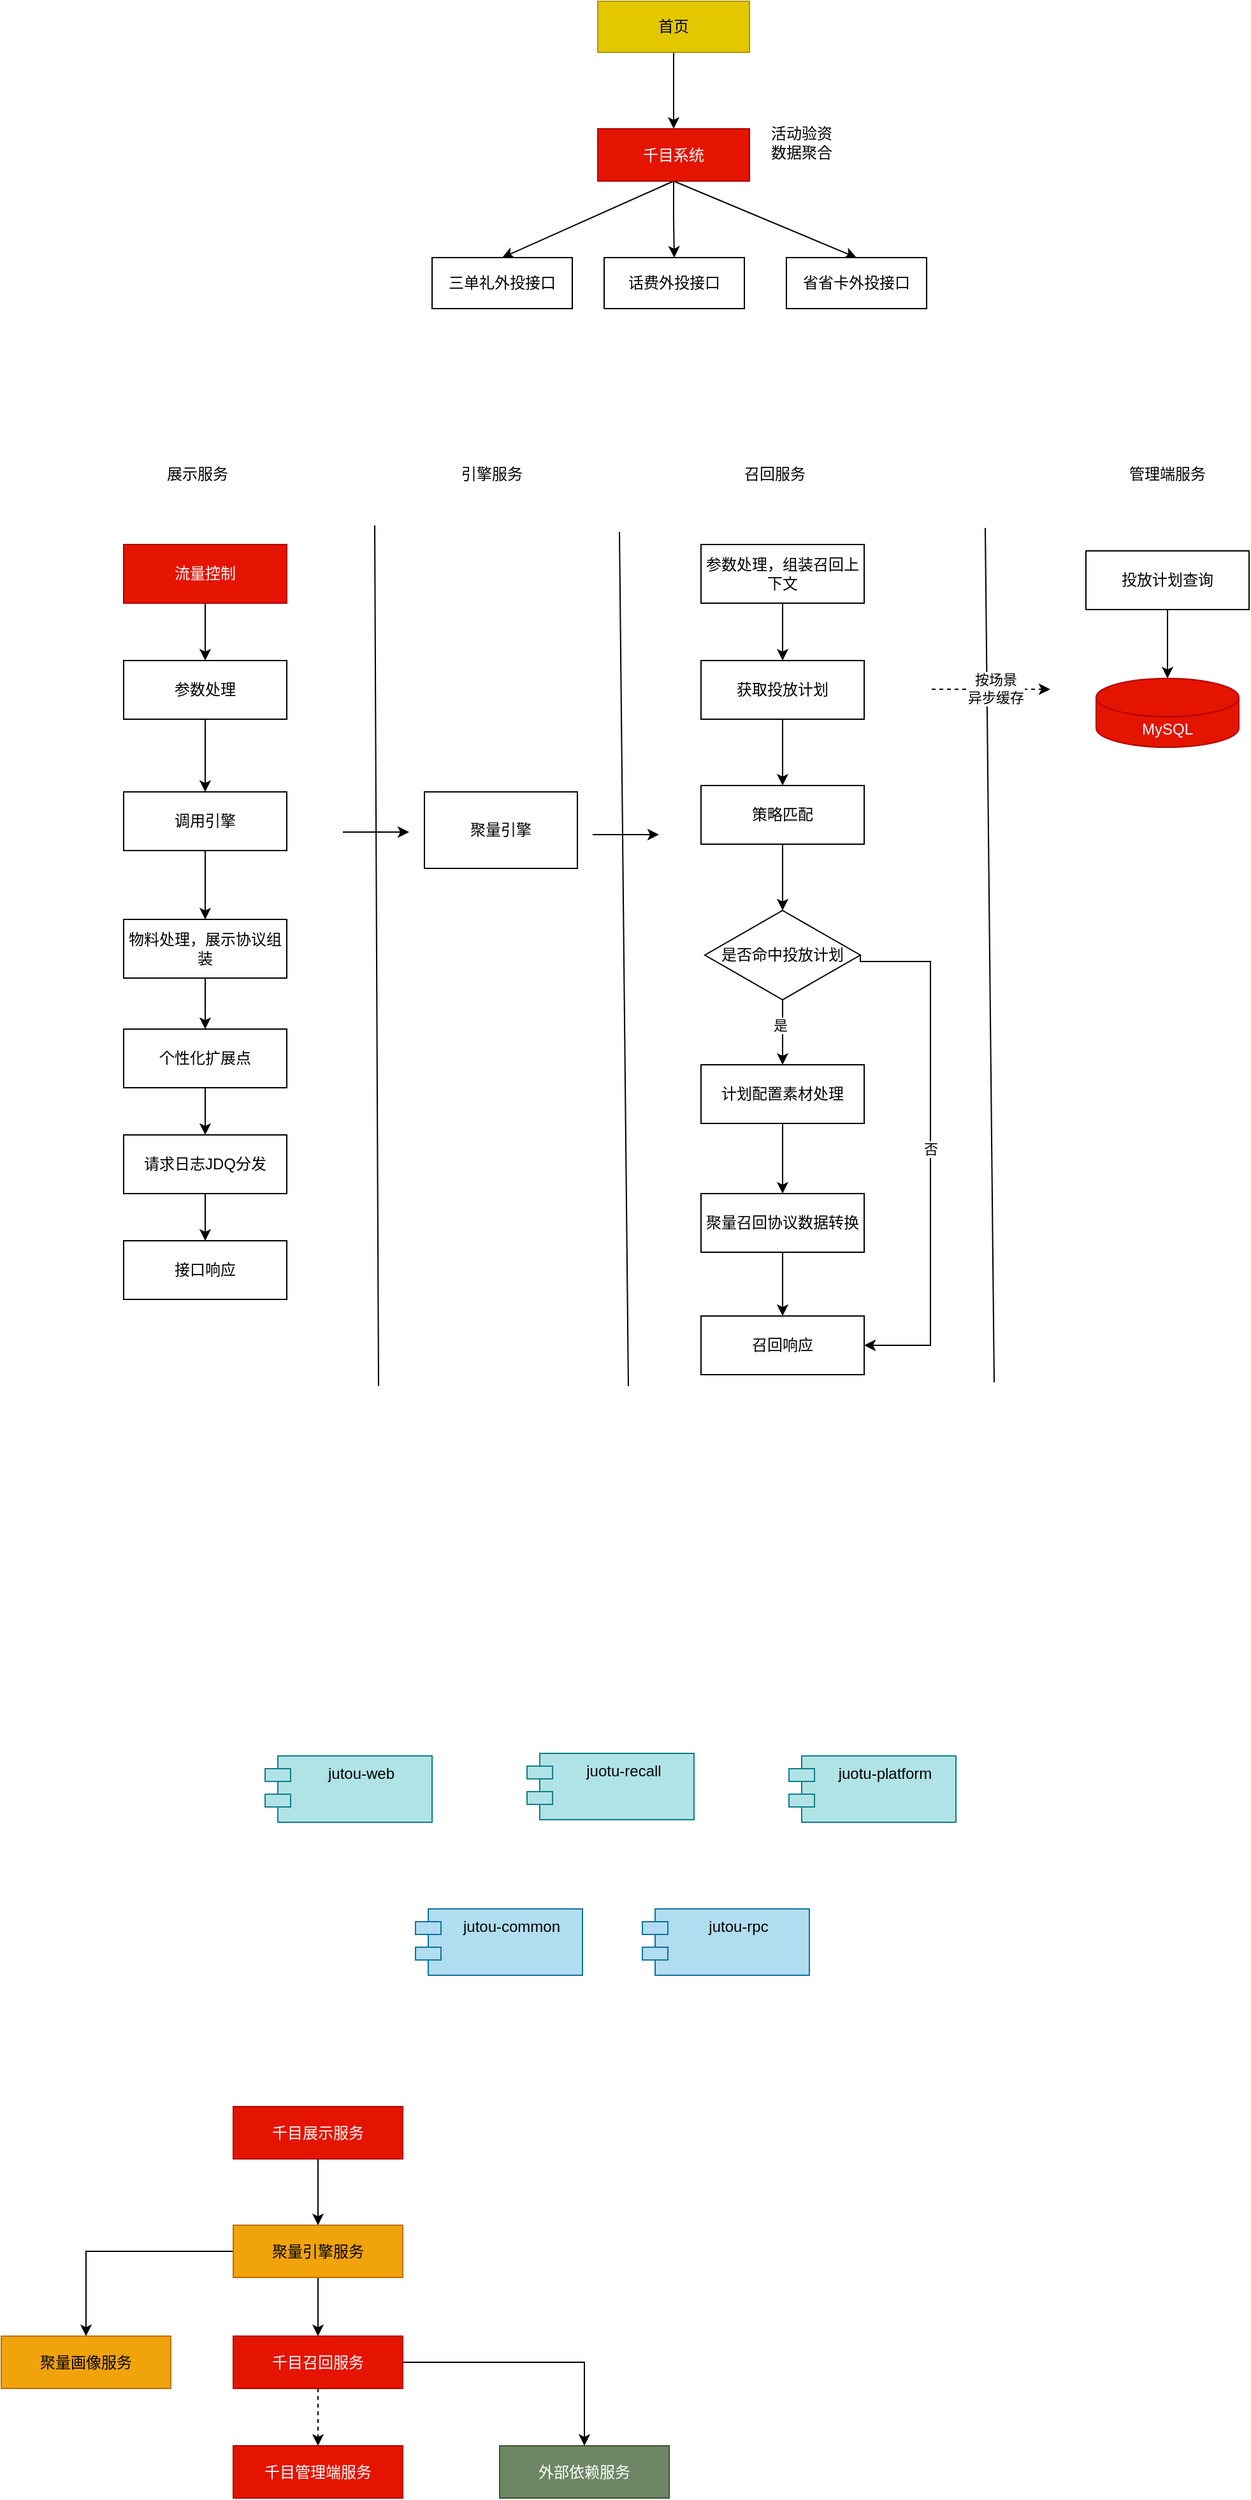 <mxfile version="21.1.4" type="github">
  <diagram name="第 1 页" id="cTXhzEJ9n4TDVEFNR6YO">
    <mxGraphModel dx="1306" dy="798" grid="0" gridSize="10" guides="1" tooltips="1" connect="1" arrows="1" fold="1" page="1" pageScale="1" pageWidth="827" pageHeight="1169" math="0" shadow="0">
      <root>
        <mxCell id="0" />
        <mxCell id="1" parent="0" />
        <mxCell id="Xtmy36vnMTvoriy4tiQI-6" value="" style="edgeStyle=orthogonalEdgeStyle;rounded=0;orthogonalLoop=1;jettySize=auto;html=1;" parent="1" source="Xtmy36vnMTvoriy4tiQI-1" target="Xtmy36vnMTvoriy4tiQI-2" edge="1">
          <mxGeometry relative="1" as="geometry" />
        </mxCell>
        <mxCell id="Xtmy36vnMTvoriy4tiQI-1" value="首页" style="rounded=0;whiteSpace=wrap;html=1;fillColor=#e3c800;strokeColor=#B09500;fontColor=#000000;" parent="1" vertex="1">
          <mxGeometry x="645" y="322" width="119" height="40" as="geometry" />
        </mxCell>
        <mxCell id="Xtmy36vnMTvoriy4tiQI-7" value="" style="edgeStyle=orthogonalEdgeStyle;rounded=0;orthogonalLoop=1;jettySize=auto;html=1;" parent="1" source="Xtmy36vnMTvoriy4tiQI-2" target="Xtmy36vnMTvoriy4tiQI-4" edge="1">
          <mxGeometry relative="1" as="geometry" />
        </mxCell>
        <mxCell id="Xtmy36vnMTvoriy4tiQI-8" style="rounded=0;orthogonalLoop=1;jettySize=auto;html=1;exitX=0.5;exitY=1;exitDx=0;exitDy=0;entryX=0.5;entryY=0;entryDx=0;entryDy=0;" parent="1" source="Xtmy36vnMTvoriy4tiQI-2" target="Xtmy36vnMTvoriy4tiQI-3" edge="1">
          <mxGeometry relative="1" as="geometry" />
        </mxCell>
        <mxCell id="Xtmy36vnMTvoriy4tiQI-9" style="rounded=0;orthogonalLoop=1;jettySize=auto;html=1;exitX=0.5;exitY=1;exitDx=0;exitDy=0;entryX=0.5;entryY=0;entryDx=0;entryDy=0;" parent="1" source="Xtmy36vnMTvoriy4tiQI-2" target="Xtmy36vnMTvoriy4tiQI-5" edge="1">
          <mxGeometry relative="1" as="geometry" />
        </mxCell>
        <mxCell id="Xtmy36vnMTvoriy4tiQI-2" value="千目系统" style="rounded=0;whiteSpace=wrap;html=1;fillColor=#e51400;strokeColor=#B20000;fontColor=#ffffff;" parent="1" vertex="1">
          <mxGeometry x="645" y="422" width="119" height="41" as="geometry" />
        </mxCell>
        <mxCell id="Xtmy36vnMTvoriy4tiQI-3" value="三单礼外投接口" style="rounded=0;whiteSpace=wrap;html=1;" parent="1" vertex="1">
          <mxGeometry x="515" y="523" width="110" height="40" as="geometry" />
        </mxCell>
        <mxCell id="Xtmy36vnMTvoriy4tiQI-4" value="话费外投接口" style="rounded=0;whiteSpace=wrap;html=1;" parent="1" vertex="1">
          <mxGeometry x="650" y="523" width="110" height="40" as="geometry" />
        </mxCell>
        <mxCell id="Xtmy36vnMTvoriy4tiQI-5" value="省省卡外投接口" style="rounded=0;whiteSpace=wrap;html=1;" parent="1" vertex="1">
          <mxGeometry x="793" y="523" width="110" height="40" as="geometry" />
        </mxCell>
        <mxCell id="Xtmy36vnMTvoriy4tiQI-10" value="活动验资&lt;br&gt;数据聚合" style="text;html=1;strokeColor=none;fillColor=none;align=center;verticalAlign=middle;whiteSpace=wrap;rounded=0;" parent="1" vertex="1">
          <mxGeometry x="775" y="418" width="60" height="30" as="geometry" />
        </mxCell>
        <mxCell id="Xtmy36vnMTvoriy4tiQI-16" value="" style="edgeStyle=orthogonalEdgeStyle;rounded=0;orthogonalLoop=1;jettySize=auto;html=1;" parent="1" source="Xtmy36vnMTvoriy4tiQI-12" target="Xtmy36vnMTvoriy4tiQI-13" edge="1">
          <mxGeometry relative="1" as="geometry" />
        </mxCell>
        <mxCell id="Xtmy36vnMTvoriy4tiQI-12" value="参数处理，组装召回上下文" style="rounded=0;whiteSpace=wrap;html=1;" parent="1" vertex="1">
          <mxGeometry x="726" y="748" width="128" height="46" as="geometry" />
        </mxCell>
        <mxCell id="Xtmy36vnMTvoriy4tiQI-18" value="" style="edgeStyle=orthogonalEdgeStyle;rounded=0;orthogonalLoop=1;jettySize=auto;html=1;" parent="1" source="Xtmy36vnMTvoriy4tiQI-13" target="Xtmy36vnMTvoriy4tiQI-17" edge="1">
          <mxGeometry relative="1" as="geometry" />
        </mxCell>
        <mxCell id="Xtmy36vnMTvoriy4tiQI-13" value="获取投放计划" style="rounded=0;whiteSpace=wrap;html=1;" parent="1" vertex="1">
          <mxGeometry x="726" y="839" width="128" height="46" as="geometry" />
        </mxCell>
        <mxCell id="Xtmy36vnMTvoriy4tiQI-14" value="" style="endArrow=none;html=1;rounded=0;" parent="1" edge="1">
          <mxGeometry width="50" height="50" relative="1" as="geometry">
            <mxPoint x="669" y="1408" as="sourcePoint" />
            <mxPoint x="662" y="738" as="targetPoint" />
          </mxGeometry>
        </mxCell>
        <mxCell id="Xtmy36vnMTvoriy4tiQI-15" value="" style="endArrow=none;html=1;rounded=0;" parent="1" edge="1">
          <mxGeometry width="50" height="50" relative="1" as="geometry">
            <mxPoint x="473" y="1408" as="sourcePoint" />
            <mxPoint x="470" y="733" as="targetPoint" />
          </mxGeometry>
        </mxCell>
        <mxCell id="Xtmy36vnMTvoriy4tiQI-53" value="" style="edgeStyle=orthogonalEdgeStyle;rounded=0;orthogonalLoop=1;jettySize=auto;html=1;" parent="1" source="Xtmy36vnMTvoriy4tiQI-17" target="Xtmy36vnMTvoriy4tiQI-52" edge="1">
          <mxGeometry relative="1" as="geometry" />
        </mxCell>
        <mxCell id="Xtmy36vnMTvoriy4tiQI-17" value="策略匹配" style="rounded=0;whiteSpace=wrap;html=1;" parent="1" vertex="1">
          <mxGeometry x="726" y="937" width="128" height="46" as="geometry" />
        </mxCell>
        <mxCell id="Xtmy36vnMTvoriy4tiQI-19" value="" style="edgeStyle=orthogonalEdgeStyle;rounded=0;orthogonalLoop=1;jettySize=auto;html=1;" parent="1" source="Xtmy36vnMTvoriy4tiQI-20" target="Xtmy36vnMTvoriy4tiQI-22" edge="1">
          <mxGeometry relative="1" as="geometry" />
        </mxCell>
        <mxCell id="Xtmy36vnMTvoriy4tiQI-20" value="参数处理" style="rounded=0;whiteSpace=wrap;html=1;" parent="1" vertex="1">
          <mxGeometry x="273" y="839" width="128" height="46" as="geometry" />
        </mxCell>
        <mxCell id="Xtmy36vnMTvoriy4tiQI-21" value="" style="edgeStyle=orthogonalEdgeStyle;rounded=0;orthogonalLoop=1;jettySize=auto;html=1;" parent="1" source="Xtmy36vnMTvoriy4tiQI-22" target="Xtmy36vnMTvoriy4tiQI-23" edge="1">
          <mxGeometry relative="1" as="geometry" />
        </mxCell>
        <mxCell id="Xtmy36vnMTvoriy4tiQI-22" value="调用引擎" style="rounded=0;whiteSpace=wrap;html=1;" parent="1" vertex="1">
          <mxGeometry x="273" y="942" width="128" height="46" as="geometry" />
        </mxCell>
        <mxCell id="Xtmy36vnMTvoriy4tiQI-31" value="" style="edgeStyle=orthogonalEdgeStyle;rounded=0;orthogonalLoop=1;jettySize=auto;html=1;" parent="1" source="Xtmy36vnMTvoriy4tiQI-23" target="Xtmy36vnMTvoriy4tiQI-30" edge="1">
          <mxGeometry relative="1" as="geometry" />
        </mxCell>
        <mxCell id="Xtmy36vnMTvoriy4tiQI-23" value="物料处理，展示协议组装" style="rounded=0;whiteSpace=wrap;html=1;" parent="1" vertex="1">
          <mxGeometry x="273" y="1042" width="128" height="46" as="geometry" />
        </mxCell>
        <mxCell id="Xtmy36vnMTvoriy4tiQI-24" value="聚量引擎" style="rounded=0;whiteSpace=wrap;html=1;" parent="1" vertex="1">
          <mxGeometry x="509" y="942" width="120" height="60" as="geometry" />
        </mxCell>
        <mxCell id="Xtmy36vnMTvoriy4tiQI-25" value="" style="endArrow=classic;html=1;rounded=0;" parent="1" edge="1">
          <mxGeometry width="50" height="50" relative="1" as="geometry">
            <mxPoint x="445" y="973.5" as="sourcePoint" />
            <mxPoint x="497" y="973.5" as="targetPoint" />
          </mxGeometry>
        </mxCell>
        <mxCell id="Xtmy36vnMTvoriy4tiQI-26" value="" style="endArrow=classic;html=1;rounded=0;" parent="1" edge="1">
          <mxGeometry width="50" height="50" relative="1" as="geometry">
            <mxPoint x="641" y="975.5" as="sourcePoint" />
            <mxPoint x="693" y="975.5" as="targetPoint" />
          </mxGeometry>
        </mxCell>
        <mxCell id="Xtmy36vnMTvoriy4tiQI-29" value="" style="edgeStyle=orthogonalEdgeStyle;rounded=0;orthogonalLoop=1;jettySize=auto;html=1;" parent="1" source="Xtmy36vnMTvoriy4tiQI-28" target="Xtmy36vnMTvoriy4tiQI-20" edge="1">
          <mxGeometry relative="1" as="geometry" />
        </mxCell>
        <mxCell id="Xtmy36vnMTvoriy4tiQI-28" value="流量控制" style="rounded=0;whiteSpace=wrap;html=1;fillColor=#e51400;fontColor=#ffffff;strokeColor=#B20000;" parent="1" vertex="1">
          <mxGeometry x="273" y="748" width="128" height="46" as="geometry" />
        </mxCell>
        <mxCell id="Xtmy36vnMTvoriy4tiQI-33" value="" style="edgeStyle=orthogonalEdgeStyle;rounded=0;orthogonalLoop=1;jettySize=auto;html=1;" parent="1" source="Xtmy36vnMTvoriy4tiQI-30" target="Xtmy36vnMTvoriy4tiQI-32" edge="1">
          <mxGeometry relative="1" as="geometry" />
        </mxCell>
        <mxCell id="Xtmy36vnMTvoriy4tiQI-30" value="个性化扩展点" style="rounded=0;whiteSpace=wrap;html=1;" parent="1" vertex="1">
          <mxGeometry x="273" y="1128" width="128" height="46" as="geometry" />
        </mxCell>
        <mxCell id="Xtmy36vnMTvoriy4tiQI-35" value="" style="edgeStyle=orthogonalEdgeStyle;rounded=0;orthogonalLoop=1;jettySize=auto;html=1;" parent="1" source="Xtmy36vnMTvoriy4tiQI-32" target="Xtmy36vnMTvoriy4tiQI-34" edge="1">
          <mxGeometry relative="1" as="geometry" />
        </mxCell>
        <mxCell id="Xtmy36vnMTvoriy4tiQI-32" value="请求日志JDQ分发" style="rounded=0;whiteSpace=wrap;html=1;" parent="1" vertex="1">
          <mxGeometry x="273" y="1211" width="128" height="46" as="geometry" />
        </mxCell>
        <mxCell id="Xtmy36vnMTvoriy4tiQI-34" value="接口响应" style="rounded=0;whiteSpace=wrap;html=1;" parent="1" vertex="1">
          <mxGeometry x="273" y="1294" width="128" height="46" as="geometry" />
        </mxCell>
        <mxCell id="Xtmy36vnMTvoriy4tiQI-49" value="" style="edgeStyle=orthogonalEdgeStyle;rounded=0;orthogonalLoop=1;jettySize=auto;html=1;" parent="1" source="Xtmy36vnMTvoriy4tiQI-45" target="Xtmy36vnMTvoriy4tiQI-48" edge="1">
          <mxGeometry relative="1" as="geometry" />
        </mxCell>
        <mxCell id="Xtmy36vnMTvoriy4tiQI-45" value="计划配置素材处理" style="rounded=0;whiteSpace=wrap;html=1;" parent="1" vertex="1">
          <mxGeometry x="726" y="1156" width="128" height="46" as="geometry" />
        </mxCell>
        <mxCell id="Xtmy36vnMTvoriy4tiQI-51" value="" style="edgeStyle=orthogonalEdgeStyle;rounded=0;orthogonalLoop=1;jettySize=auto;html=1;" parent="1" source="Xtmy36vnMTvoriy4tiQI-48" target="Xtmy36vnMTvoriy4tiQI-50" edge="1">
          <mxGeometry relative="1" as="geometry" />
        </mxCell>
        <mxCell id="Xtmy36vnMTvoriy4tiQI-48" value="聚量召回协议数据转换" style="rounded=0;whiteSpace=wrap;html=1;" parent="1" vertex="1">
          <mxGeometry x="726" y="1257" width="128" height="46" as="geometry" />
        </mxCell>
        <mxCell id="Xtmy36vnMTvoriy4tiQI-50" value="召回响应" style="rounded=0;whiteSpace=wrap;html=1;" parent="1" vertex="1">
          <mxGeometry x="726" y="1353" width="128" height="46" as="geometry" />
        </mxCell>
        <mxCell id="Xtmy36vnMTvoriy4tiQI-54" value="" style="edgeStyle=orthogonalEdgeStyle;rounded=0;orthogonalLoop=1;jettySize=auto;html=1;" parent="1" source="Xtmy36vnMTvoriy4tiQI-52" target="Xtmy36vnMTvoriy4tiQI-45" edge="1">
          <mxGeometry relative="1" as="geometry" />
        </mxCell>
        <mxCell id="Xtmy36vnMTvoriy4tiQI-56" value="是" style="edgeLabel;html=1;align=center;verticalAlign=middle;resizable=0;points=[];" parent="Xtmy36vnMTvoriy4tiQI-54" vertex="1" connectable="0">
          <mxGeometry x="-0.217" y="1" relative="1" as="geometry">
            <mxPoint x="-3" as="offset" />
          </mxGeometry>
        </mxCell>
        <mxCell id="Xtmy36vnMTvoriy4tiQI-55" value="否" style="edgeStyle=orthogonalEdgeStyle;rounded=0;orthogonalLoop=1;jettySize=auto;html=1;exitX=1;exitY=0.5;exitDx=0;exitDy=0;entryX=1;entryY=0.5;entryDx=0;entryDy=0;" parent="1" source="Xtmy36vnMTvoriy4tiQI-52" target="Xtmy36vnMTvoriy4tiQI-50" edge="1">
          <mxGeometry relative="1" as="geometry">
            <Array as="points">
              <mxPoint x="906" y="1075" />
              <mxPoint x="906" y="1376" />
            </Array>
          </mxGeometry>
        </mxCell>
        <mxCell id="Xtmy36vnMTvoriy4tiQI-52" value="是否命中投放计划" style="rhombus;whiteSpace=wrap;html=1;rounded=0;" parent="1" vertex="1">
          <mxGeometry x="729" y="1035" width="122" height="70" as="geometry" />
        </mxCell>
        <mxCell id="Xtmy36vnMTvoriy4tiQI-57" value="" style="endArrow=none;html=1;rounded=0;" parent="1" edge="1">
          <mxGeometry width="50" height="50" relative="1" as="geometry">
            <mxPoint x="956" y="1405" as="sourcePoint" />
            <mxPoint x="949" y="735" as="targetPoint" />
          </mxGeometry>
        </mxCell>
        <mxCell id="Xtmy36vnMTvoriy4tiQI-58" value="" style="endArrow=classic;html=1;rounded=0;dashed=1;" parent="1" edge="1">
          <mxGeometry width="50" height="50" relative="1" as="geometry">
            <mxPoint x="907" y="861.5" as="sourcePoint" />
            <mxPoint x="1000" y="861.5" as="targetPoint" />
          </mxGeometry>
        </mxCell>
        <mxCell id="Xtmy36vnMTvoriy4tiQI-59" value="按场景&lt;br&gt;异步缓存" style="edgeLabel;html=1;align=center;verticalAlign=middle;resizable=0;points=[];" parent="Xtmy36vnMTvoriy4tiQI-58" vertex="1" connectable="0">
          <mxGeometry x="0.077" y="1" relative="1" as="geometry">
            <mxPoint as="offset" />
          </mxGeometry>
        </mxCell>
        <mxCell id="Xtmy36vnMTvoriy4tiQI-62" value="" style="edgeStyle=orthogonalEdgeStyle;rounded=0;orthogonalLoop=1;jettySize=auto;html=1;" parent="1" source="Xtmy36vnMTvoriy4tiQI-60" target="Xtmy36vnMTvoriy4tiQI-61" edge="1">
          <mxGeometry relative="1" as="geometry" />
        </mxCell>
        <mxCell id="Xtmy36vnMTvoriy4tiQI-60" value="投放计划查询" style="rounded=0;whiteSpace=wrap;html=1;" parent="1" vertex="1">
          <mxGeometry x="1028" y="753" width="128" height="46" as="geometry" />
        </mxCell>
        <mxCell id="Xtmy36vnMTvoriy4tiQI-61" value="MySQL" style="shape=cylinder3;whiteSpace=wrap;html=1;boundedLbl=1;backgroundOutline=1;size=15;fillColor=#e51400;fontColor=#ffffff;strokeColor=#B20000;" parent="1" vertex="1">
          <mxGeometry x="1036" y="853" width="112" height="54" as="geometry" />
        </mxCell>
        <mxCell id="Xtmy36vnMTvoriy4tiQI-63" value="展示服务" style="text;html=1;strokeColor=none;fillColor=none;align=center;verticalAlign=middle;whiteSpace=wrap;rounded=0;" parent="1" vertex="1">
          <mxGeometry x="301" y="678" width="60" height="30" as="geometry" />
        </mxCell>
        <mxCell id="Xtmy36vnMTvoriy4tiQI-64" value="召回服务" style="text;html=1;strokeColor=none;fillColor=none;align=center;verticalAlign=middle;whiteSpace=wrap;rounded=0;" parent="1" vertex="1">
          <mxGeometry x="754" y="678" width="60" height="30" as="geometry" />
        </mxCell>
        <mxCell id="Xtmy36vnMTvoriy4tiQI-65" value="管理端服务" style="text;html=1;strokeColor=none;fillColor=none;align=center;verticalAlign=middle;whiteSpace=wrap;rounded=0;" parent="1" vertex="1">
          <mxGeometry x="1051" y="682.5" width="82" height="21" as="geometry" />
        </mxCell>
        <mxCell id="Xtmy36vnMTvoriy4tiQI-71" value="引擎服务" style="text;html=1;strokeColor=none;fillColor=none;align=center;verticalAlign=middle;whiteSpace=wrap;rounded=0;" parent="1" vertex="1">
          <mxGeometry x="532" y="678" width="60" height="30" as="geometry" />
        </mxCell>
        <mxCell id="Xtmy36vnMTvoriy4tiQI-75" value="jutou-common" style="shape=module;align=left;spacingLeft=20;align=center;verticalAlign=top;whiteSpace=wrap;html=1;fillColor=#b1ddf0;strokeColor=#10739e;" parent="1" vertex="1">
          <mxGeometry x="502" y="1818" width="131" height="52" as="geometry" />
        </mxCell>
        <mxCell id="Xtmy36vnMTvoriy4tiQI-76" value="jutou-rpc" style="shape=module;align=left;spacingLeft=20;align=center;verticalAlign=top;whiteSpace=wrap;html=1;fillColor=#b1ddf0;strokeColor=#10739e;" parent="1" vertex="1">
          <mxGeometry x="680" y="1818" width="131" height="52" as="geometry" />
        </mxCell>
        <mxCell id="Xtmy36vnMTvoriy4tiQI-77" value="jutou-web" style="shape=module;align=left;spacingLeft=20;align=center;verticalAlign=top;whiteSpace=wrap;html=1;fillColor=#b0e3e6;strokeColor=#0e8088;" parent="1" vertex="1">
          <mxGeometry x="384" y="1698" width="131" height="52" as="geometry" />
        </mxCell>
        <mxCell id="Xtmy36vnMTvoriy4tiQI-78" value="juotu-recall" style="shape=module;align=left;spacingLeft=20;align=center;verticalAlign=top;whiteSpace=wrap;html=1;fillColor=#b0e3e6;strokeColor=#0e8088;" parent="1" vertex="1">
          <mxGeometry x="589.5" y="1696" width="131" height="52" as="geometry" />
        </mxCell>
        <mxCell id="Xtmy36vnMTvoriy4tiQI-79" value="juotu-platform" style="shape=module;align=left;spacingLeft=20;align=center;verticalAlign=top;whiteSpace=wrap;html=1;fillColor=#b0e3e6;strokeColor=#0e8088;" parent="1" vertex="1">
          <mxGeometry x="795" y="1698" width="131" height="52" as="geometry" />
        </mxCell>
        <mxCell id="X2Fqh6JzuAN6vFiq3o0i-7" value="" style="edgeStyle=orthogonalEdgeStyle;rounded=0;orthogonalLoop=1;jettySize=auto;html=1;" edge="1" parent="1" source="X2Fqh6JzuAN6vFiq3o0i-1" target="X2Fqh6JzuAN6vFiq3o0i-2">
          <mxGeometry relative="1" as="geometry" />
        </mxCell>
        <mxCell id="X2Fqh6JzuAN6vFiq3o0i-1" value="千目展示服务" style="rounded=0;whiteSpace=wrap;html=1;fillColor=#e51400;fontColor=#ffffff;strokeColor=#B20000;" vertex="1" parent="1">
          <mxGeometry x="359" y="1973" width="133" height="41" as="geometry" />
        </mxCell>
        <mxCell id="X2Fqh6JzuAN6vFiq3o0i-9" value="" style="edgeStyle=orthogonalEdgeStyle;rounded=0;orthogonalLoop=1;jettySize=auto;html=1;" edge="1" parent="1" source="X2Fqh6JzuAN6vFiq3o0i-2" target="X2Fqh6JzuAN6vFiq3o0i-3">
          <mxGeometry relative="1" as="geometry" />
        </mxCell>
        <mxCell id="X2Fqh6JzuAN6vFiq3o0i-11" style="edgeStyle=orthogonalEdgeStyle;rounded=0;orthogonalLoop=1;jettySize=auto;html=1;" edge="1" parent="1" source="X2Fqh6JzuAN6vFiq3o0i-2" target="X2Fqh6JzuAN6vFiq3o0i-6">
          <mxGeometry relative="1" as="geometry" />
        </mxCell>
        <mxCell id="X2Fqh6JzuAN6vFiq3o0i-2" value="聚量引擎服务" style="rounded=0;whiteSpace=wrap;html=1;fillColor=#f0a30a;fontColor=#000000;strokeColor=#BD7000;" vertex="1" parent="1">
          <mxGeometry x="359" y="2066" width="133" height="41" as="geometry" />
        </mxCell>
        <mxCell id="X2Fqh6JzuAN6vFiq3o0i-10" value="" style="edgeStyle=orthogonalEdgeStyle;rounded=0;orthogonalLoop=1;jettySize=auto;html=1;dashed=1;" edge="1" parent="1" source="X2Fqh6JzuAN6vFiq3o0i-3" target="X2Fqh6JzuAN6vFiq3o0i-4">
          <mxGeometry relative="1" as="geometry" />
        </mxCell>
        <mxCell id="X2Fqh6JzuAN6vFiq3o0i-12" style="edgeStyle=orthogonalEdgeStyle;rounded=0;orthogonalLoop=1;jettySize=auto;html=1;entryX=0.5;entryY=0;entryDx=0;entryDy=0;" edge="1" parent="1" source="X2Fqh6JzuAN6vFiq3o0i-3" target="X2Fqh6JzuAN6vFiq3o0i-5">
          <mxGeometry relative="1" as="geometry" />
        </mxCell>
        <mxCell id="X2Fqh6JzuAN6vFiq3o0i-3" value="千目召回服务" style="rounded=0;whiteSpace=wrap;html=1;fillColor=#e51400;fontColor=#ffffff;strokeColor=#B20000;" vertex="1" parent="1">
          <mxGeometry x="359" y="2153" width="133" height="41" as="geometry" />
        </mxCell>
        <mxCell id="X2Fqh6JzuAN6vFiq3o0i-4" value="千目管理端服务" style="rounded=0;whiteSpace=wrap;html=1;fillColor=#e51400;fontColor=#ffffff;strokeColor=#B20000;" vertex="1" parent="1">
          <mxGeometry x="359" y="2239" width="133" height="41" as="geometry" />
        </mxCell>
        <mxCell id="X2Fqh6JzuAN6vFiq3o0i-5" value="外部依赖服务" style="rounded=0;whiteSpace=wrap;html=1;fillColor=#6d8764;fontColor=#ffffff;strokeColor=#3A5431;" vertex="1" parent="1">
          <mxGeometry x="568" y="2239" width="133" height="41" as="geometry" />
        </mxCell>
        <mxCell id="X2Fqh6JzuAN6vFiq3o0i-6" value="聚量画像服务" style="rounded=0;whiteSpace=wrap;html=1;fillColor=#f0a30a;fontColor=#000000;strokeColor=#BD7000;" vertex="1" parent="1">
          <mxGeometry x="177" y="2153" width="133" height="41" as="geometry" />
        </mxCell>
      </root>
    </mxGraphModel>
  </diagram>
</mxfile>
